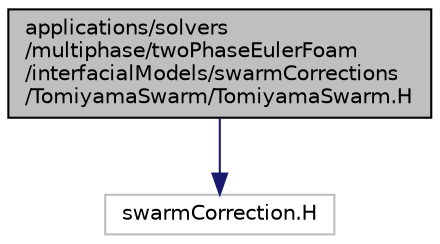 digraph "applications/solvers/multiphase/twoPhaseEulerFoam/interfacialModels/swarmCorrections/TomiyamaSwarm/TomiyamaSwarm.H"
{
  bgcolor="transparent";
  edge [fontname="Helvetica",fontsize="10",labelfontname="Helvetica",labelfontsize="10"];
  node [fontname="Helvetica",fontsize="10",shape=record];
  Node0 [label="applications/solvers\l/multiphase/twoPhaseEulerFoam\l/interfacialModels/swarmCorrections\l/TomiyamaSwarm/TomiyamaSwarm.H",height=0.2,width=0.4,color="black", fillcolor="grey75", style="filled", fontcolor="black"];
  Node0 -> Node1 [color="midnightblue",fontsize="10",style="solid",fontname="Helvetica"];
  Node1 [label="swarmCorrection.H",height=0.2,width=0.4,color="grey75"];
}
